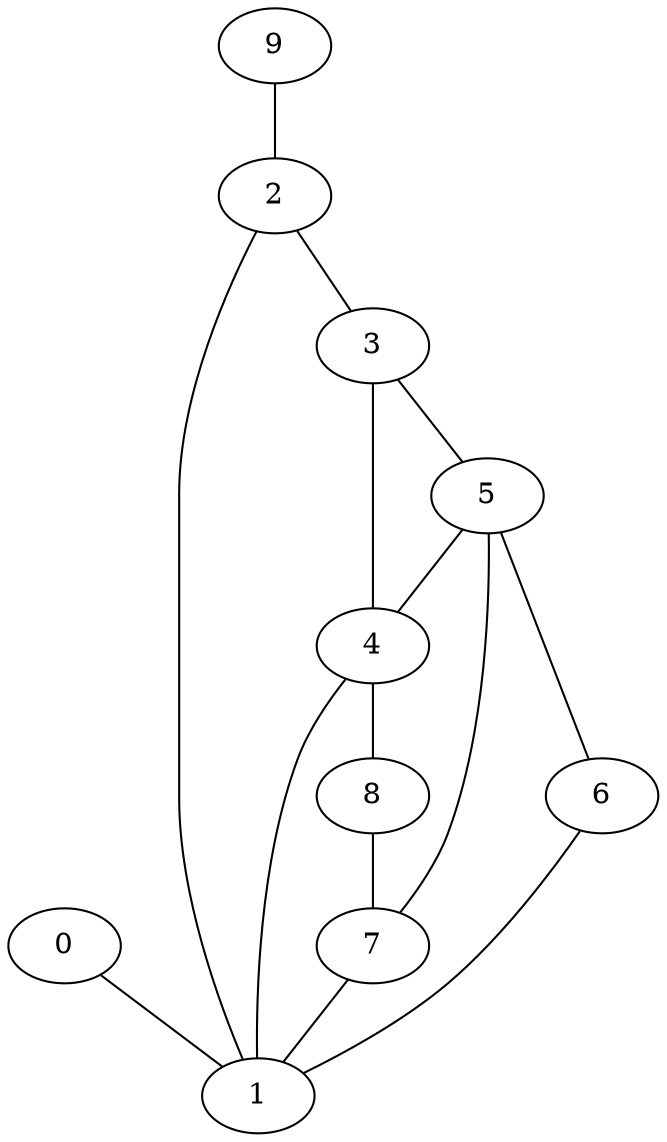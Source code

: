 graph fsm {
0 -- 1;
2 -- 1;
2 -- 3;
3 -- 5;
3 -- 4;
4 -- 1;
4 -- 8;
5 -- 4;
5 -- 7;
5 -- 6;
6 -- 1;
7 -- 1;
8 -- 7;
9 -- 2;
}